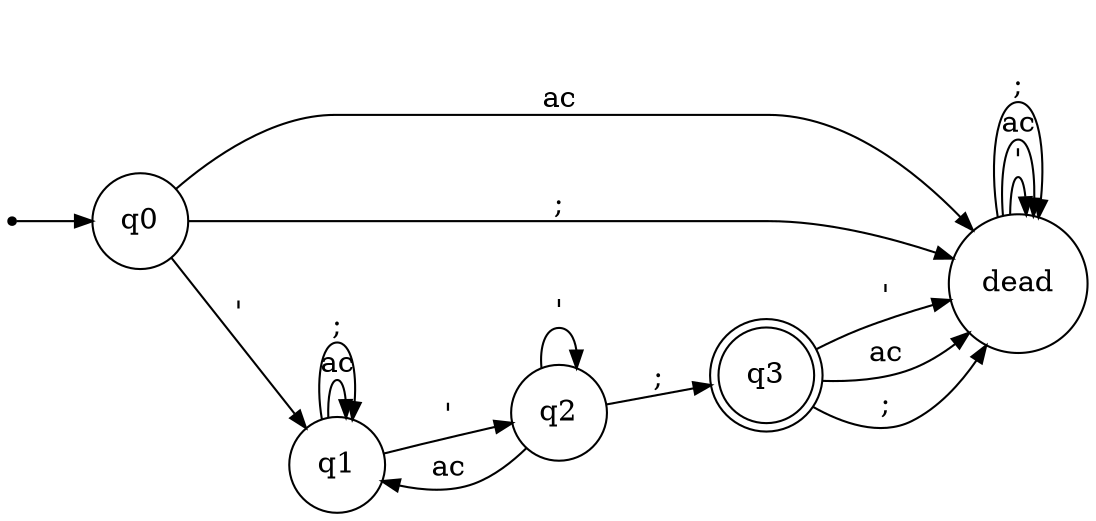 digraph {
	ranksep=0.5 size="8, 8"
	rankdir=LR
	Initial [label="" fontsize=14.0 shape=point]
	dead [fontsize=14.0 shape=circle]
	q0 [fontsize=14.0 shape=circle]
	q1 [fontsize=14.0 shape=circle]
	q2 [fontsize=14.0 shape=circle]
	q3 [fontsize=14.0 shape=doublecircle]
	Initial -> q0 [arrowsize=0.85]
	q0 -> q1 [label=" ' " arrowsize=0.85 fontsize=14.0]
	q0 -> dead [label=" ac " arrowsize=0.85 fontsize=14.0]
	q0 -> dead [label=" ; " arrowsize=0.85 fontsize=14.0]
	q1 -> q2 [label=" ' " arrowsize=0.85 fontsize=14.0]
	q1 -> q1 [label=" ac " arrowsize=0.85 fontsize=14.0]
	q1 -> q1 [label=" ; " arrowsize=0.85 fontsize=14.0]
	q2 -> q2 [label=" ' " arrowsize=0.85 fontsize=14.0]
	q2 -> q1 [label=" ac " arrowsize=0.85 fontsize=14.0]
	q2 -> q3 [label=" ; " arrowsize=0.85 fontsize=14.0]
	q3 -> dead [label=" ' " arrowsize=0.85 fontsize=14.0]
	q3 -> dead [label=" ac " arrowsize=0.85 fontsize=14.0]
	q3 -> dead [label=" ; " arrowsize=0.85 fontsize=14.0]
	dead -> dead [label=" ' " arrowsize=0.85 fontsize=14.0]
	dead -> dead [label=" ac " arrowsize=0.85 fontsize=14.0]
	dead -> dead [label=" ; " arrowsize=0.85 fontsize=14.0]
}
